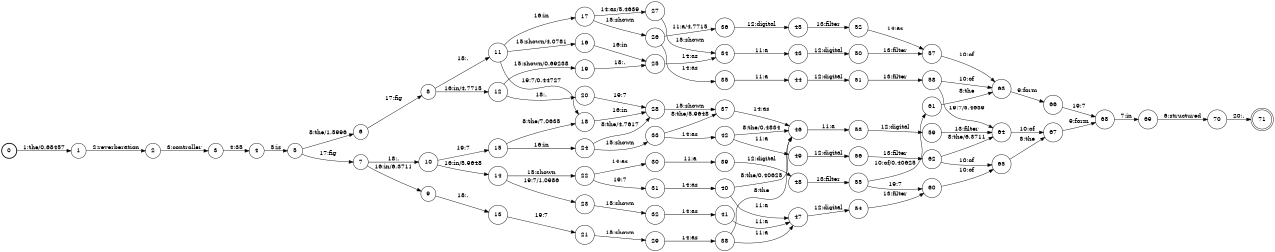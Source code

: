 digraph FST {
rankdir = LR;
size = "8.5,11";
label = "";
center = 1;
orientation = Portrait;
ranksep = "0.4";
nodesep = "0.25";
0 [label = "0", shape = circle, style = bold, fontsize = 14]
	0 -> 1 [label = "1:the/0.68457", fontsize = 14];
1 [label = "1", shape = circle, style = solid, fontsize = 14]
	1 -> 2 [label = "2:reverberation", fontsize = 14];
2 [label = "2", shape = circle, style = solid, fontsize = 14]
	2 -> 3 [label = "3:controller", fontsize = 14];
3 [label = "3", shape = circle, style = solid, fontsize = 14]
	3 -> 4 [label = "4:35", fontsize = 14];
4 [label = "4", shape = circle, style = solid, fontsize = 14]
	4 -> 5 [label = "5:is", fontsize = 14];
5 [label = "5", shape = circle, style = solid, fontsize = 14]
	5 -> 6 [label = "8:the/1.5996", fontsize = 14];
	5 -> 7 [label = "17:fig", fontsize = 14];
6 [label = "6", shape = circle, style = solid, fontsize = 14]
	6 -> 8 [label = "17:fig", fontsize = 14];
7 [label = "7", shape = circle, style = solid, fontsize = 14]
	7 -> 9 [label = "16:in/6.3711", fontsize = 14];
	7 -> 10 [label = "18:.", fontsize = 14];
8 [label = "8", shape = circle, style = solid, fontsize = 14]
	8 -> 12 [label = "16:in/4.7715", fontsize = 14];
	8 -> 11 [label = "18:.", fontsize = 14];
9 [label = "9", shape = circle, style = solid, fontsize = 14]
	9 -> 13 [label = "18:.", fontsize = 14];
10 [label = "10", shape = circle, style = solid, fontsize = 14]
	10 -> 14 [label = "16:in/5.9648", fontsize = 14];
	10 -> 15 [label = "19:7", fontsize = 14];
11 [label = "11", shape = circle, style = solid, fontsize = 14]
	11 -> 16 [label = "15:shown/4.0781", fontsize = 14];
	11 -> 17 [label = "16:in", fontsize = 14];
	11 -> 18 [label = "19:7/0.44727", fontsize = 14];
12 [label = "12", shape = circle, style = solid, fontsize = 14]
	12 -> 19 [label = "15:shown/0.69238", fontsize = 14];
	12 -> 20 [label = "18:.", fontsize = 14];
13 [label = "13", shape = circle, style = solid, fontsize = 14]
	13 -> 21 [label = "19:7", fontsize = 14];
14 [label = "14", shape = circle, style = solid, fontsize = 14]
	14 -> 22 [label = "15:shown", fontsize = 14];
	14 -> 23 [label = "19:7/1.0986", fontsize = 14];
15 [label = "15", shape = circle, style = solid, fontsize = 14]
	15 -> 18 [label = "8:the/7.0635", fontsize = 14];
	15 -> 24 [label = "16:in", fontsize = 14];
16 [label = "16", shape = circle, style = solid, fontsize = 14]
	16 -> 25 [label = "16:in", fontsize = 14];
17 [label = "17", shape = circle, style = solid, fontsize = 14]
	17 -> 27 [label = "14:as/5.4639", fontsize = 14];
	17 -> 26 [label = "15:shown", fontsize = 14];
18 [label = "18", shape = circle, style = solid, fontsize = 14]
	18 -> 28 [label = "16:in", fontsize = 14];
19 [label = "19", shape = circle, style = solid, fontsize = 14]
	19 -> 25 [label = "18:.", fontsize = 14];
20 [label = "20", shape = circle, style = solid, fontsize = 14]
	20 -> 28 [label = "19:7", fontsize = 14];
21 [label = "21", shape = circle, style = solid, fontsize = 14]
	21 -> 29 [label = "15:shown", fontsize = 14];
22 [label = "22", shape = circle, style = solid, fontsize = 14]
	22 -> 30 [label = "14:as", fontsize = 14];
	22 -> 31 [label = "19:7", fontsize = 14];
23 [label = "23", shape = circle, style = solid, fontsize = 14]
	23 -> 32 [label = "15:shown", fontsize = 14];
24 [label = "24", shape = circle, style = solid, fontsize = 14]
	24 -> 28 [label = "8:the/4.7617", fontsize = 14];
	24 -> 33 [label = "15:shown", fontsize = 14];
25 [label = "25", shape = circle, style = solid, fontsize = 14]
	25 -> 34 [label = "14:as", fontsize = 14];
26 [label = "26", shape = circle, style = solid, fontsize = 14]
	26 -> 36 [label = "11:a/4.7715", fontsize = 14];
	26 -> 35 [label = "14:as", fontsize = 14];
27 [label = "27", shape = circle, style = solid, fontsize = 14]
	27 -> 34 [label = "15:shown", fontsize = 14];
28 [label = "28", shape = circle, style = solid, fontsize = 14]
	28 -> 37 [label = "15:shown", fontsize = 14];
29 [label = "29", shape = circle, style = solid, fontsize = 14]
	29 -> 38 [label = "14:as", fontsize = 14];
30 [label = "30", shape = circle, style = solid, fontsize = 14]
	30 -> 39 [label = "11:a", fontsize = 14];
31 [label = "31", shape = circle, style = solid, fontsize = 14]
	31 -> 40 [label = "14:as", fontsize = 14];
32 [label = "32", shape = circle, style = solid, fontsize = 14]
	32 -> 41 [label = "14:as", fontsize = 14];
33 [label = "33", shape = circle, style = solid, fontsize = 14]
	33 -> 37 [label = "8:the/5.9648", fontsize = 14];
	33 -> 42 [label = "14:as", fontsize = 14];
34 [label = "34", shape = circle, style = solid, fontsize = 14]
	34 -> 43 [label = "11:a", fontsize = 14];
35 [label = "35", shape = circle, style = solid, fontsize = 14]
	35 -> 44 [label = "11:a", fontsize = 14];
36 [label = "36", shape = circle, style = solid, fontsize = 14]
	36 -> 45 [label = "12:digital", fontsize = 14];
37 [label = "37", shape = circle, style = solid, fontsize = 14]
	37 -> 46 [label = "14:as", fontsize = 14];
38 [label = "38", shape = circle, style = solid, fontsize = 14]
	38 -> 46 [label = "8:the", fontsize = 14];
	38 -> 47 [label = "11:a", fontsize = 14];
39 [label = "39", shape = circle, style = solid, fontsize = 14]
	39 -> 48 [label = "12:digital", fontsize = 14];
40 [label = "40", shape = circle, style = solid, fontsize = 14]
	40 -> 46 [label = "8:the/0.40625", fontsize = 14];
	40 -> 47 [label = "11:a", fontsize = 14];
41 [label = "41", shape = circle, style = solid, fontsize = 14]
	41 -> 47 [label = "11:a", fontsize = 14];
42 [label = "42", shape = circle, style = solid, fontsize = 14]
	42 -> 46 [label = "8:the/0.4834", fontsize = 14];
	42 -> 49 [label = "11:a", fontsize = 14];
43 [label = "43", shape = circle, style = solid, fontsize = 14]
	43 -> 50 [label = "12:digital", fontsize = 14];
44 [label = "44", shape = circle, style = solid, fontsize = 14]
	44 -> 51 [label = "12:digital", fontsize = 14];
45 [label = "45", shape = circle, style = solid, fontsize = 14]
	45 -> 52 [label = "13:filter", fontsize = 14];
46 [label = "46", shape = circle, style = solid, fontsize = 14]
	46 -> 53 [label = "11:a", fontsize = 14];
47 [label = "47", shape = circle, style = solid, fontsize = 14]
	47 -> 54 [label = "12:digital", fontsize = 14];
48 [label = "48", shape = circle, style = solid, fontsize = 14]
	48 -> 55 [label = "13:filter", fontsize = 14];
49 [label = "49", shape = circle, style = solid, fontsize = 14]
	49 -> 56 [label = "12:digital", fontsize = 14];
50 [label = "50", shape = circle, style = solid, fontsize = 14]
	50 -> 57 [label = "13:filter", fontsize = 14];
51 [label = "51", shape = circle, style = solid, fontsize = 14]
	51 -> 58 [label = "13:filter", fontsize = 14];
52 [label = "52", shape = circle, style = solid, fontsize = 14]
	52 -> 57 [label = "14:as", fontsize = 14];
53 [label = "53", shape = circle, style = solid, fontsize = 14]
	53 -> 59 [label = "12:digital", fontsize = 14];
54 [label = "54", shape = circle, style = solid, fontsize = 14]
	54 -> 60 [label = "13:filter", fontsize = 14];
55 [label = "55", shape = circle, style = solid, fontsize = 14]
	55 -> 61 [label = "10:of/0.40625", fontsize = 14];
	55 -> 60 [label = "19:7", fontsize = 14];
56 [label = "56", shape = circle, style = solid, fontsize = 14]
	56 -> 62 [label = "13:filter", fontsize = 14];
57 [label = "57", shape = circle, style = solid, fontsize = 14]
	57 -> 63 [label = "10:of", fontsize = 14];
58 [label = "58", shape = circle, style = solid, fontsize = 14]
	58 -> 63 [label = "10:of", fontsize = 14];
	58 -> 64 [label = "19:7/5.4639", fontsize = 14];
59 [label = "59", shape = circle, style = solid, fontsize = 14]
	59 -> 64 [label = "13:filter", fontsize = 14];
60 [label = "60", shape = circle, style = solid, fontsize = 14]
	60 -> 65 [label = "10:of", fontsize = 14];
61 [label = "61", shape = circle, style = solid, fontsize = 14]
	61 -> 63 [label = "8:the", fontsize = 14];
62 [label = "62", shape = circle, style = solid, fontsize = 14]
	62 -> 64 [label = "8:the/6.3711", fontsize = 14];
	62 -> 65 [label = "10:of", fontsize = 14];
63 [label = "63", shape = circle, style = solid, fontsize = 14]
	63 -> 66 [label = "9:form", fontsize = 14];
64 [label = "64", shape = circle, style = solid, fontsize = 14]
	64 -> 67 [label = "10:of", fontsize = 14];
65 [label = "65", shape = circle, style = solid, fontsize = 14]
	65 -> 67 [label = "8:the", fontsize = 14];
66 [label = "66", shape = circle, style = solid, fontsize = 14]
	66 -> 68 [label = "19:7", fontsize = 14];
67 [label = "67", shape = circle, style = solid, fontsize = 14]
	67 -> 68 [label = "9:form", fontsize = 14];
68 [label = "68", shape = circle, style = solid, fontsize = 14]
	68 -> 69 [label = "7:in", fontsize = 14];
69 [label = "69", shape = circle, style = solid, fontsize = 14]
	69 -> 70 [label = "6:structured", fontsize = 14];
70 [label = "70", shape = circle, style = solid, fontsize = 14]
	70 -> 71 [label = "20:.", fontsize = 14];
71 [label = "71", shape = doublecircle, style = solid, fontsize = 14]
}
